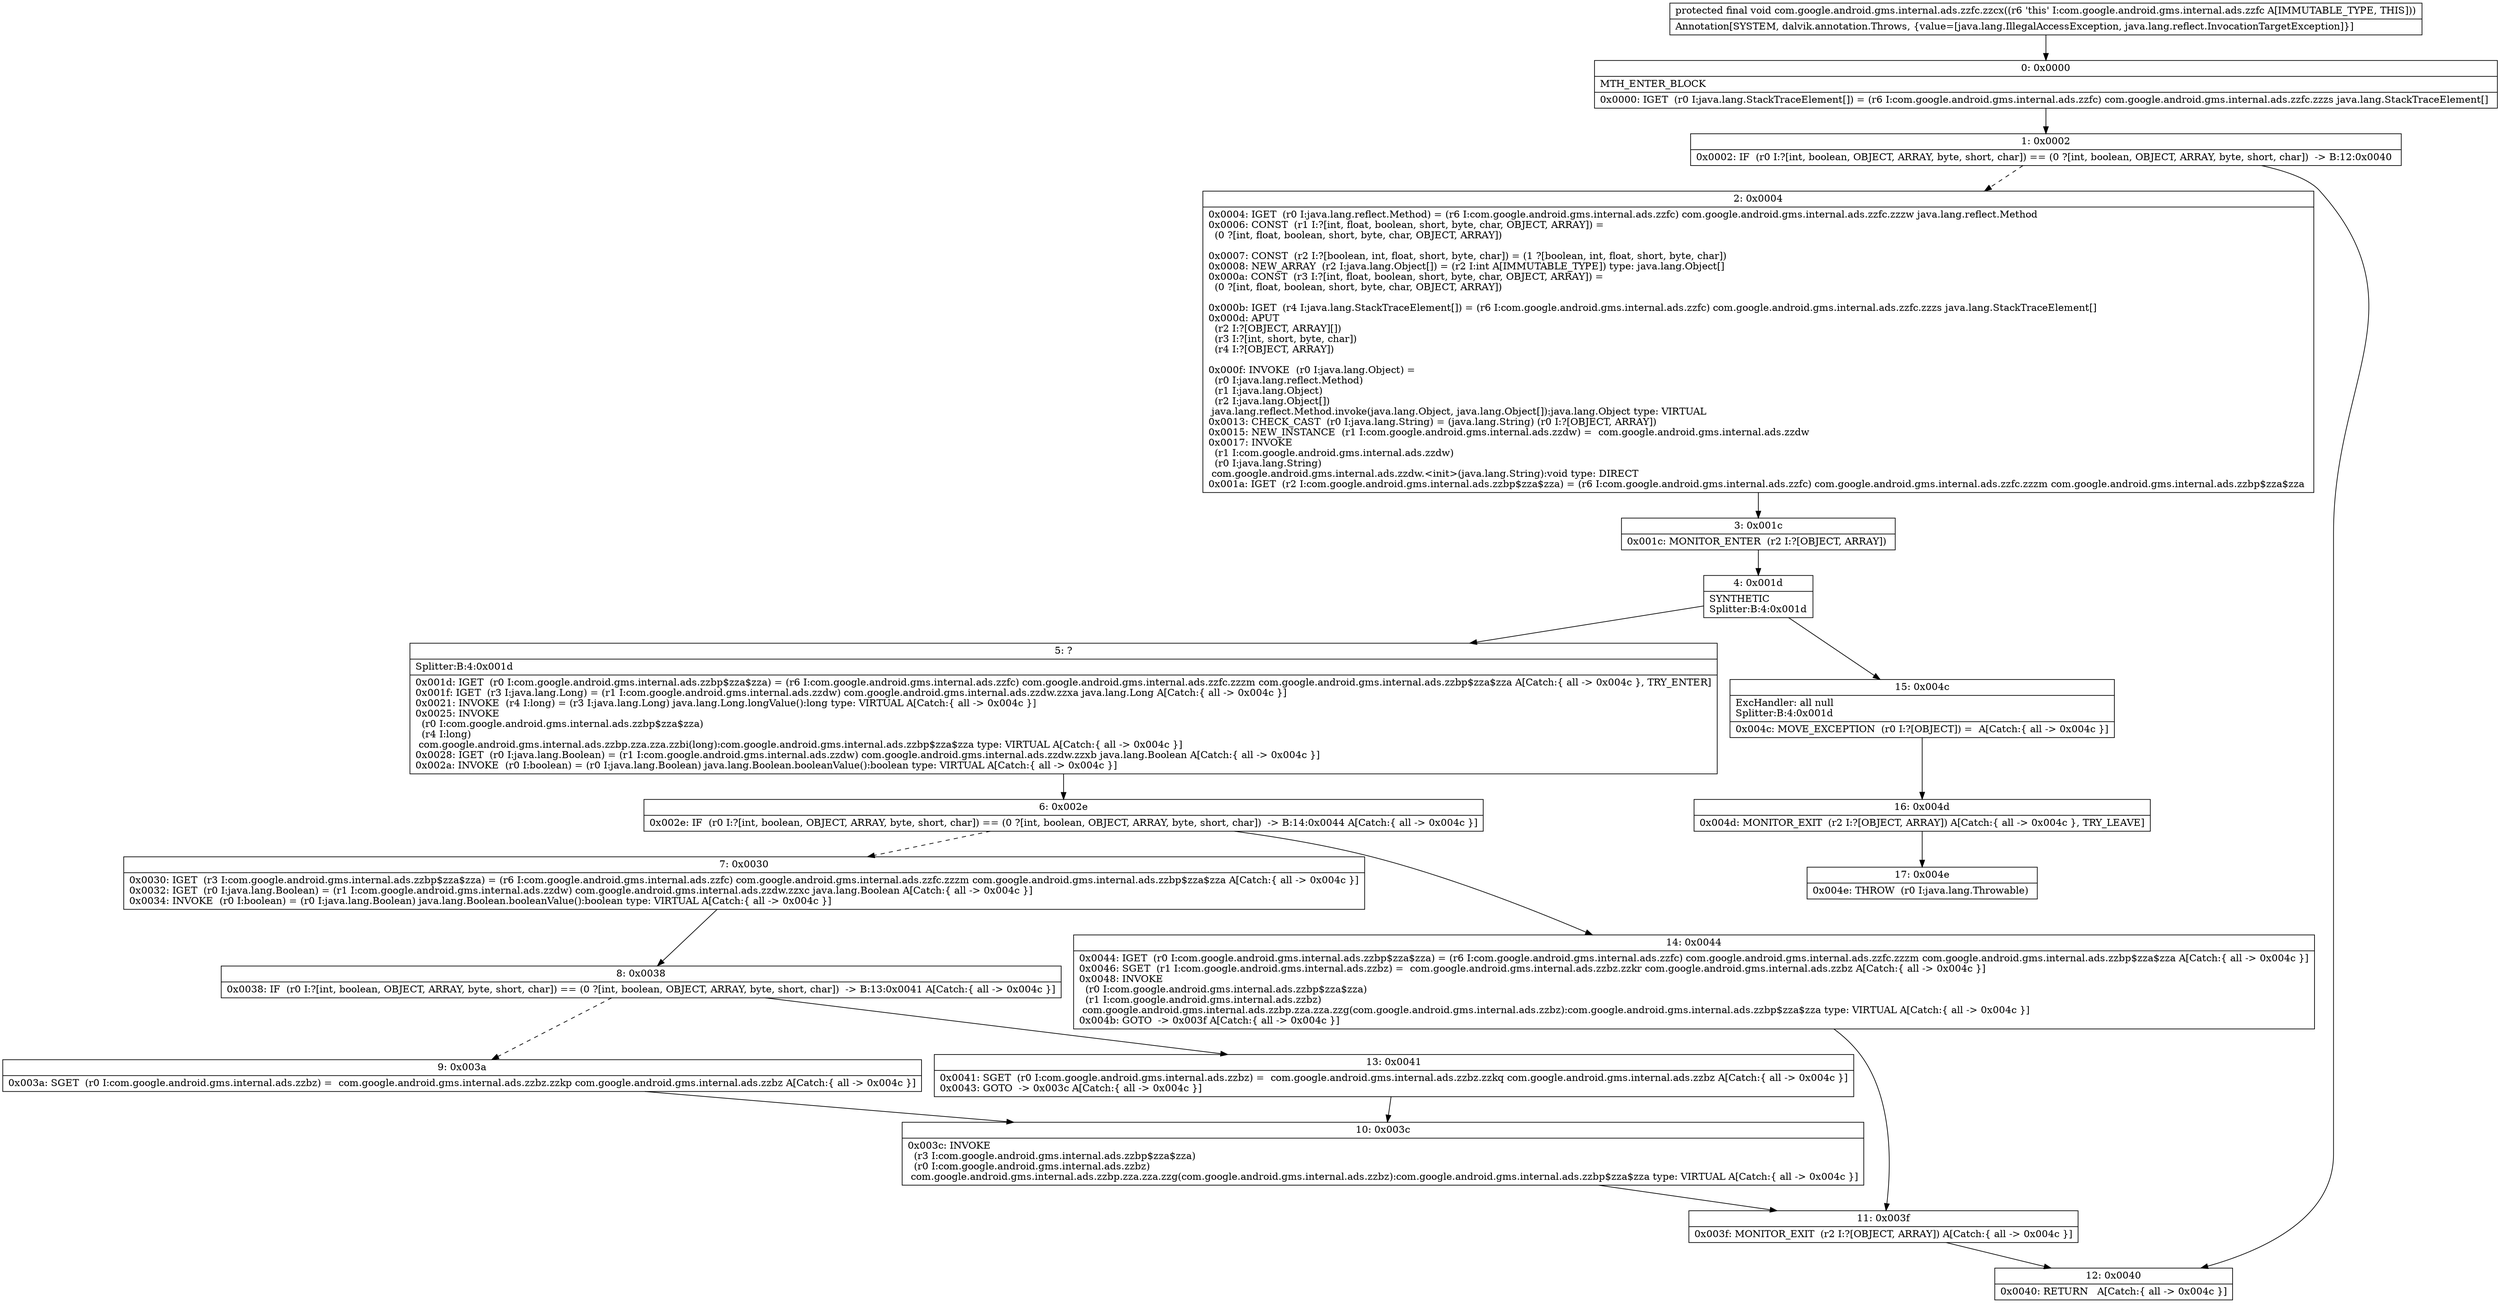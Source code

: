 digraph "CFG forcom.google.android.gms.internal.ads.zzfc.zzcx()V" {
Node_0 [shape=record,label="{0\:\ 0x0000|MTH_ENTER_BLOCK\l|0x0000: IGET  (r0 I:java.lang.StackTraceElement[]) = (r6 I:com.google.android.gms.internal.ads.zzfc) com.google.android.gms.internal.ads.zzfc.zzzs java.lang.StackTraceElement[] \l}"];
Node_1 [shape=record,label="{1\:\ 0x0002|0x0002: IF  (r0 I:?[int, boolean, OBJECT, ARRAY, byte, short, char]) == (0 ?[int, boolean, OBJECT, ARRAY, byte, short, char])  \-\> B:12:0x0040 \l}"];
Node_2 [shape=record,label="{2\:\ 0x0004|0x0004: IGET  (r0 I:java.lang.reflect.Method) = (r6 I:com.google.android.gms.internal.ads.zzfc) com.google.android.gms.internal.ads.zzfc.zzzw java.lang.reflect.Method \l0x0006: CONST  (r1 I:?[int, float, boolean, short, byte, char, OBJECT, ARRAY]) = \l  (0 ?[int, float, boolean, short, byte, char, OBJECT, ARRAY])\l \l0x0007: CONST  (r2 I:?[boolean, int, float, short, byte, char]) = (1 ?[boolean, int, float, short, byte, char]) \l0x0008: NEW_ARRAY  (r2 I:java.lang.Object[]) = (r2 I:int A[IMMUTABLE_TYPE]) type: java.lang.Object[] \l0x000a: CONST  (r3 I:?[int, float, boolean, short, byte, char, OBJECT, ARRAY]) = \l  (0 ?[int, float, boolean, short, byte, char, OBJECT, ARRAY])\l \l0x000b: IGET  (r4 I:java.lang.StackTraceElement[]) = (r6 I:com.google.android.gms.internal.ads.zzfc) com.google.android.gms.internal.ads.zzfc.zzzs java.lang.StackTraceElement[] \l0x000d: APUT  \l  (r2 I:?[OBJECT, ARRAY][])\l  (r3 I:?[int, short, byte, char])\l  (r4 I:?[OBJECT, ARRAY])\l \l0x000f: INVOKE  (r0 I:java.lang.Object) = \l  (r0 I:java.lang.reflect.Method)\l  (r1 I:java.lang.Object)\l  (r2 I:java.lang.Object[])\l java.lang.reflect.Method.invoke(java.lang.Object, java.lang.Object[]):java.lang.Object type: VIRTUAL \l0x0013: CHECK_CAST  (r0 I:java.lang.String) = (java.lang.String) (r0 I:?[OBJECT, ARRAY]) \l0x0015: NEW_INSTANCE  (r1 I:com.google.android.gms.internal.ads.zzdw) =  com.google.android.gms.internal.ads.zzdw \l0x0017: INVOKE  \l  (r1 I:com.google.android.gms.internal.ads.zzdw)\l  (r0 I:java.lang.String)\l com.google.android.gms.internal.ads.zzdw.\<init\>(java.lang.String):void type: DIRECT \l0x001a: IGET  (r2 I:com.google.android.gms.internal.ads.zzbp$zza$zza) = (r6 I:com.google.android.gms.internal.ads.zzfc) com.google.android.gms.internal.ads.zzfc.zzzm com.google.android.gms.internal.ads.zzbp$zza$zza \l}"];
Node_3 [shape=record,label="{3\:\ 0x001c|0x001c: MONITOR_ENTER  (r2 I:?[OBJECT, ARRAY]) \l}"];
Node_4 [shape=record,label="{4\:\ 0x001d|SYNTHETIC\lSplitter:B:4:0x001d\l}"];
Node_5 [shape=record,label="{5\:\ ?|Splitter:B:4:0x001d\l|0x001d: IGET  (r0 I:com.google.android.gms.internal.ads.zzbp$zza$zza) = (r6 I:com.google.android.gms.internal.ads.zzfc) com.google.android.gms.internal.ads.zzfc.zzzm com.google.android.gms.internal.ads.zzbp$zza$zza A[Catch:\{ all \-\> 0x004c \}, TRY_ENTER]\l0x001f: IGET  (r3 I:java.lang.Long) = (r1 I:com.google.android.gms.internal.ads.zzdw) com.google.android.gms.internal.ads.zzdw.zzxa java.lang.Long A[Catch:\{ all \-\> 0x004c \}]\l0x0021: INVOKE  (r4 I:long) = (r3 I:java.lang.Long) java.lang.Long.longValue():long type: VIRTUAL A[Catch:\{ all \-\> 0x004c \}]\l0x0025: INVOKE  \l  (r0 I:com.google.android.gms.internal.ads.zzbp$zza$zza)\l  (r4 I:long)\l com.google.android.gms.internal.ads.zzbp.zza.zza.zzbi(long):com.google.android.gms.internal.ads.zzbp$zza$zza type: VIRTUAL A[Catch:\{ all \-\> 0x004c \}]\l0x0028: IGET  (r0 I:java.lang.Boolean) = (r1 I:com.google.android.gms.internal.ads.zzdw) com.google.android.gms.internal.ads.zzdw.zzxb java.lang.Boolean A[Catch:\{ all \-\> 0x004c \}]\l0x002a: INVOKE  (r0 I:boolean) = (r0 I:java.lang.Boolean) java.lang.Boolean.booleanValue():boolean type: VIRTUAL A[Catch:\{ all \-\> 0x004c \}]\l}"];
Node_6 [shape=record,label="{6\:\ 0x002e|0x002e: IF  (r0 I:?[int, boolean, OBJECT, ARRAY, byte, short, char]) == (0 ?[int, boolean, OBJECT, ARRAY, byte, short, char])  \-\> B:14:0x0044 A[Catch:\{ all \-\> 0x004c \}]\l}"];
Node_7 [shape=record,label="{7\:\ 0x0030|0x0030: IGET  (r3 I:com.google.android.gms.internal.ads.zzbp$zza$zza) = (r6 I:com.google.android.gms.internal.ads.zzfc) com.google.android.gms.internal.ads.zzfc.zzzm com.google.android.gms.internal.ads.zzbp$zza$zza A[Catch:\{ all \-\> 0x004c \}]\l0x0032: IGET  (r0 I:java.lang.Boolean) = (r1 I:com.google.android.gms.internal.ads.zzdw) com.google.android.gms.internal.ads.zzdw.zzxc java.lang.Boolean A[Catch:\{ all \-\> 0x004c \}]\l0x0034: INVOKE  (r0 I:boolean) = (r0 I:java.lang.Boolean) java.lang.Boolean.booleanValue():boolean type: VIRTUAL A[Catch:\{ all \-\> 0x004c \}]\l}"];
Node_8 [shape=record,label="{8\:\ 0x0038|0x0038: IF  (r0 I:?[int, boolean, OBJECT, ARRAY, byte, short, char]) == (0 ?[int, boolean, OBJECT, ARRAY, byte, short, char])  \-\> B:13:0x0041 A[Catch:\{ all \-\> 0x004c \}]\l}"];
Node_9 [shape=record,label="{9\:\ 0x003a|0x003a: SGET  (r0 I:com.google.android.gms.internal.ads.zzbz) =  com.google.android.gms.internal.ads.zzbz.zzkp com.google.android.gms.internal.ads.zzbz A[Catch:\{ all \-\> 0x004c \}]\l}"];
Node_10 [shape=record,label="{10\:\ 0x003c|0x003c: INVOKE  \l  (r3 I:com.google.android.gms.internal.ads.zzbp$zza$zza)\l  (r0 I:com.google.android.gms.internal.ads.zzbz)\l com.google.android.gms.internal.ads.zzbp.zza.zza.zzg(com.google.android.gms.internal.ads.zzbz):com.google.android.gms.internal.ads.zzbp$zza$zza type: VIRTUAL A[Catch:\{ all \-\> 0x004c \}]\l}"];
Node_11 [shape=record,label="{11\:\ 0x003f|0x003f: MONITOR_EXIT  (r2 I:?[OBJECT, ARRAY]) A[Catch:\{ all \-\> 0x004c \}]\l}"];
Node_12 [shape=record,label="{12\:\ 0x0040|0x0040: RETURN   A[Catch:\{ all \-\> 0x004c \}]\l}"];
Node_13 [shape=record,label="{13\:\ 0x0041|0x0041: SGET  (r0 I:com.google.android.gms.internal.ads.zzbz) =  com.google.android.gms.internal.ads.zzbz.zzkq com.google.android.gms.internal.ads.zzbz A[Catch:\{ all \-\> 0x004c \}]\l0x0043: GOTO  \-\> 0x003c A[Catch:\{ all \-\> 0x004c \}]\l}"];
Node_14 [shape=record,label="{14\:\ 0x0044|0x0044: IGET  (r0 I:com.google.android.gms.internal.ads.zzbp$zza$zza) = (r6 I:com.google.android.gms.internal.ads.zzfc) com.google.android.gms.internal.ads.zzfc.zzzm com.google.android.gms.internal.ads.zzbp$zza$zza A[Catch:\{ all \-\> 0x004c \}]\l0x0046: SGET  (r1 I:com.google.android.gms.internal.ads.zzbz) =  com.google.android.gms.internal.ads.zzbz.zzkr com.google.android.gms.internal.ads.zzbz A[Catch:\{ all \-\> 0x004c \}]\l0x0048: INVOKE  \l  (r0 I:com.google.android.gms.internal.ads.zzbp$zza$zza)\l  (r1 I:com.google.android.gms.internal.ads.zzbz)\l com.google.android.gms.internal.ads.zzbp.zza.zza.zzg(com.google.android.gms.internal.ads.zzbz):com.google.android.gms.internal.ads.zzbp$zza$zza type: VIRTUAL A[Catch:\{ all \-\> 0x004c \}]\l0x004b: GOTO  \-\> 0x003f A[Catch:\{ all \-\> 0x004c \}]\l}"];
Node_15 [shape=record,label="{15\:\ 0x004c|ExcHandler: all null\lSplitter:B:4:0x001d\l|0x004c: MOVE_EXCEPTION  (r0 I:?[OBJECT]) =  A[Catch:\{ all \-\> 0x004c \}]\l}"];
Node_16 [shape=record,label="{16\:\ 0x004d|0x004d: MONITOR_EXIT  (r2 I:?[OBJECT, ARRAY]) A[Catch:\{ all \-\> 0x004c \}, TRY_LEAVE]\l}"];
Node_17 [shape=record,label="{17\:\ 0x004e|0x004e: THROW  (r0 I:java.lang.Throwable) \l}"];
MethodNode[shape=record,label="{protected final void com.google.android.gms.internal.ads.zzfc.zzcx((r6 'this' I:com.google.android.gms.internal.ads.zzfc A[IMMUTABLE_TYPE, THIS]))  | Annotation[SYSTEM, dalvik.annotation.Throws, \{value=[java.lang.IllegalAccessException, java.lang.reflect.InvocationTargetException]\}]\l}"];
MethodNode -> Node_0;
Node_0 -> Node_1;
Node_1 -> Node_2[style=dashed];
Node_1 -> Node_12;
Node_2 -> Node_3;
Node_3 -> Node_4;
Node_4 -> Node_5;
Node_4 -> Node_15;
Node_5 -> Node_6;
Node_6 -> Node_7[style=dashed];
Node_6 -> Node_14;
Node_7 -> Node_8;
Node_8 -> Node_9[style=dashed];
Node_8 -> Node_13;
Node_9 -> Node_10;
Node_10 -> Node_11;
Node_11 -> Node_12;
Node_13 -> Node_10;
Node_14 -> Node_11;
Node_15 -> Node_16;
Node_16 -> Node_17;
}

